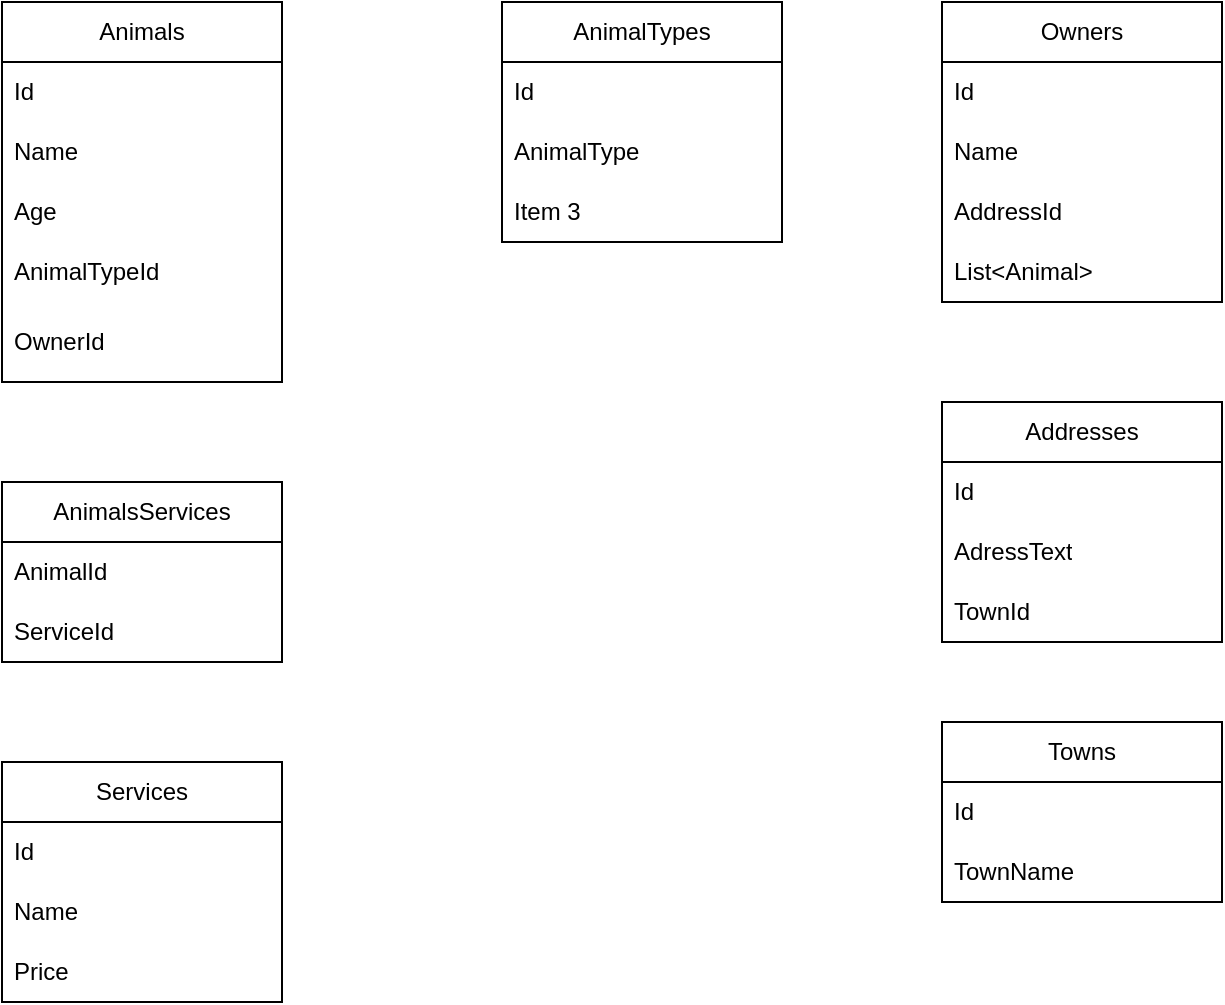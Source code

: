 <mxfile version="24.7.7">
  <diagram name="Page-1" id="dXThhDoUWvIhbplm7QQo">
    <mxGraphModel dx="1434" dy="780" grid="1" gridSize="10" guides="1" tooltips="1" connect="1" arrows="1" fold="1" page="1" pageScale="1" pageWidth="850" pageHeight="1100" math="0" shadow="0">
      <root>
        <mxCell id="0" />
        <mxCell id="1" parent="0" />
        <mxCell id="Ovhj83iRiAAWfAyoMpmy-1" value="Animals" style="swimlane;fontStyle=0;childLayout=stackLayout;horizontal=1;startSize=30;horizontalStack=0;resizeParent=1;resizeParentMax=0;resizeLast=0;collapsible=1;marginBottom=0;whiteSpace=wrap;html=1;" vertex="1" parent="1">
          <mxGeometry x="80" y="170" width="140" height="190" as="geometry">
            <mxRectangle x="120" y="130" width="80" height="30" as="alternateBounds" />
          </mxGeometry>
        </mxCell>
        <mxCell id="Ovhj83iRiAAWfAyoMpmy-2" value="Id" style="text;strokeColor=none;fillColor=none;align=left;verticalAlign=middle;spacingLeft=4;spacingRight=4;overflow=hidden;points=[[0,0.5],[1,0.5]];portConstraint=eastwest;rotatable=0;whiteSpace=wrap;html=1;" vertex="1" parent="Ovhj83iRiAAWfAyoMpmy-1">
          <mxGeometry y="30" width="140" height="30" as="geometry" />
        </mxCell>
        <mxCell id="Ovhj83iRiAAWfAyoMpmy-3" value="Name" style="text;strokeColor=none;fillColor=none;align=left;verticalAlign=middle;spacingLeft=4;spacingRight=4;overflow=hidden;points=[[0,0.5],[1,0.5]];portConstraint=eastwest;rotatable=0;whiteSpace=wrap;html=1;" vertex="1" parent="Ovhj83iRiAAWfAyoMpmy-1">
          <mxGeometry y="60" width="140" height="30" as="geometry" />
        </mxCell>
        <mxCell id="Ovhj83iRiAAWfAyoMpmy-4" value="Age" style="text;strokeColor=none;fillColor=none;align=left;verticalAlign=middle;spacingLeft=4;spacingRight=4;overflow=hidden;points=[[0,0.5],[1,0.5]];portConstraint=eastwest;rotatable=0;whiteSpace=wrap;html=1;" vertex="1" parent="Ovhj83iRiAAWfAyoMpmy-1">
          <mxGeometry y="90" width="140" height="30" as="geometry" />
        </mxCell>
        <mxCell id="Ovhj83iRiAAWfAyoMpmy-11" value="AnimalTypeId" style="text;strokeColor=none;fillColor=none;align=left;verticalAlign=middle;spacingLeft=4;spacingRight=4;overflow=hidden;points=[[0,0.5],[1,0.5]];portConstraint=eastwest;rotatable=0;whiteSpace=wrap;html=1;" vertex="1" parent="Ovhj83iRiAAWfAyoMpmy-1">
          <mxGeometry y="120" width="140" height="30" as="geometry" />
        </mxCell>
        <mxCell id="Ovhj83iRiAAWfAyoMpmy-16" value="OwnerId" style="text;strokeColor=none;fillColor=none;align=left;verticalAlign=middle;spacingLeft=4;spacingRight=4;overflow=hidden;points=[[0,0.5],[1,0.5]];portConstraint=eastwest;rotatable=0;whiteSpace=wrap;html=1;" vertex="1" parent="Ovhj83iRiAAWfAyoMpmy-1">
          <mxGeometry y="150" width="140" height="40" as="geometry" />
        </mxCell>
        <mxCell id="Ovhj83iRiAAWfAyoMpmy-7" value="AnimalTypes" style="swimlane;fontStyle=0;childLayout=stackLayout;horizontal=1;startSize=30;horizontalStack=0;resizeParent=1;resizeParentMax=0;resizeLast=0;collapsible=1;marginBottom=0;whiteSpace=wrap;html=1;" vertex="1" parent="1">
          <mxGeometry x="330" y="170" width="140" height="120" as="geometry" />
        </mxCell>
        <mxCell id="Ovhj83iRiAAWfAyoMpmy-8" value="Id&lt;span style=&quot;white-space: pre;&quot;&gt;&#x9;&lt;/span&gt;" style="text;strokeColor=none;fillColor=none;align=left;verticalAlign=middle;spacingLeft=4;spacingRight=4;overflow=hidden;points=[[0,0.5],[1,0.5]];portConstraint=eastwest;rotatable=0;whiteSpace=wrap;html=1;" vertex="1" parent="Ovhj83iRiAAWfAyoMpmy-7">
          <mxGeometry y="30" width="140" height="30" as="geometry" />
        </mxCell>
        <mxCell id="Ovhj83iRiAAWfAyoMpmy-9" value="AnimalType" style="text;strokeColor=none;fillColor=none;align=left;verticalAlign=middle;spacingLeft=4;spacingRight=4;overflow=hidden;points=[[0,0.5],[1,0.5]];portConstraint=eastwest;rotatable=0;whiteSpace=wrap;html=1;" vertex="1" parent="Ovhj83iRiAAWfAyoMpmy-7">
          <mxGeometry y="60" width="140" height="30" as="geometry" />
        </mxCell>
        <mxCell id="Ovhj83iRiAAWfAyoMpmy-10" value="Item 3" style="text;strokeColor=none;fillColor=none;align=left;verticalAlign=middle;spacingLeft=4;spacingRight=4;overflow=hidden;points=[[0,0.5],[1,0.5]];portConstraint=eastwest;rotatable=0;whiteSpace=wrap;html=1;" vertex="1" parent="Ovhj83iRiAAWfAyoMpmy-7">
          <mxGeometry y="90" width="140" height="30" as="geometry" />
        </mxCell>
        <mxCell id="Ovhj83iRiAAWfAyoMpmy-12" value="Owners" style="swimlane;fontStyle=0;childLayout=stackLayout;horizontal=1;startSize=30;horizontalStack=0;resizeParent=1;resizeParentMax=0;resizeLast=0;collapsible=1;marginBottom=0;whiteSpace=wrap;html=1;" vertex="1" parent="1">
          <mxGeometry x="550" y="170" width="140" height="150" as="geometry" />
        </mxCell>
        <mxCell id="Ovhj83iRiAAWfAyoMpmy-13" value="Id" style="text;strokeColor=none;fillColor=none;align=left;verticalAlign=middle;spacingLeft=4;spacingRight=4;overflow=hidden;points=[[0,0.5],[1,0.5]];portConstraint=eastwest;rotatable=0;whiteSpace=wrap;html=1;" vertex="1" parent="Ovhj83iRiAAWfAyoMpmy-12">
          <mxGeometry y="30" width="140" height="30" as="geometry" />
        </mxCell>
        <mxCell id="Ovhj83iRiAAWfAyoMpmy-14" value="Name" style="text;strokeColor=none;fillColor=none;align=left;verticalAlign=middle;spacingLeft=4;spacingRight=4;overflow=hidden;points=[[0,0.5],[1,0.5]];portConstraint=eastwest;rotatable=0;whiteSpace=wrap;html=1;" vertex="1" parent="Ovhj83iRiAAWfAyoMpmy-12">
          <mxGeometry y="60" width="140" height="30" as="geometry" />
        </mxCell>
        <mxCell id="Ovhj83iRiAAWfAyoMpmy-15" value="AddressId" style="text;strokeColor=none;fillColor=none;align=left;verticalAlign=middle;spacingLeft=4;spacingRight=4;overflow=hidden;points=[[0,0.5],[1,0.5]];portConstraint=eastwest;rotatable=0;whiteSpace=wrap;html=1;" vertex="1" parent="Ovhj83iRiAAWfAyoMpmy-12">
          <mxGeometry y="90" width="140" height="30" as="geometry" />
        </mxCell>
        <mxCell id="Ovhj83iRiAAWfAyoMpmy-17" value="List&amp;lt;Animal&amp;gt;" style="text;strokeColor=none;fillColor=none;align=left;verticalAlign=middle;spacingLeft=4;spacingRight=4;overflow=hidden;points=[[0,0.5],[1,0.5]];portConstraint=eastwest;rotatable=0;whiteSpace=wrap;html=1;" vertex="1" parent="Ovhj83iRiAAWfAyoMpmy-12">
          <mxGeometry y="120" width="140" height="30" as="geometry" />
        </mxCell>
        <mxCell id="Ovhj83iRiAAWfAyoMpmy-18" value="Services" style="swimlane;fontStyle=0;childLayout=stackLayout;horizontal=1;startSize=30;horizontalStack=0;resizeParent=1;resizeParentMax=0;resizeLast=0;collapsible=1;marginBottom=0;whiteSpace=wrap;html=1;" vertex="1" parent="1">
          <mxGeometry x="80" y="550" width="140" height="120" as="geometry" />
        </mxCell>
        <mxCell id="Ovhj83iRiAAWfAyoMpmy-19" value="Id" style="text;strokeColor=none;fillColor=none;align=left;verticalAlign=middle;spacingLeft=4;spacingRight=4;overflow=hidden;points=[[0,0.5],[1,0.5]];portConstraint=eastwest;rotatable=0;whiteSpace=wrap;html=1;" vertex="1" parent="Ovhj83iRiAAWfAyoMpmy-18">
          <mxGeometry y="30" width="140" height="30" as="geometry" />
        </mxCell>
        <mxCell id="Ovhj83iRiAAWfAyoMpmy-20" value="Name" style="text;strokeColor=none;fillColor=none;align=left;verticalAlign=middle;spacingLeft=4;spacingRight=4;overflow=hidden;points=[[0,0.5],[1,0.5]];portConstraint=eastwest;rotatable=0;whiteSpace=wrap;html=1;" vertex="1" parent="Ovhj83iRiAAWfAyoMpmy-18">
          <mxGeometry y="60" width="140" height="30" as="geometry" />
        </mxCell>
        <mxCell id="Ovhj83iRiAAWfAyoMpmy-21" value="Price" style="text;strokeColor=none;fillColor=none;align=left;verticalAlign=middle;spacingLeft=4;spacingRight=4;overflow=hidden;points=[[0,0.5],[1,0.5]];portConstraint=eastwest;rotatable=0;whiteSpace=wrap;html=1;" vertex="1" parent="Ovhj83iRiAAWfAyoMpmy-18">
          <mxGeometry y="90" width="140" height="30" as="geometry" />
        </mxCell>
        <mxCell id="Ovhj83iRiAAWfAyoMpmy-22" value="AnimalsServices" style="swimlane;fontStyle=0;childLayout=stackLayout;horizontal=1;startSize=30;horizontalStack=0;resizeParent=1;resizeParentMax=0;resizeLast=0;collapsible=1;marginBottom=0;whiteSpace=wrap;html=1;" vertex="1" parent="1">
          <mxGeometry x="80" y="410" width="140" height="90" as="geometry" />
        </mxCell>
        <mxCell id="Ovhj83iRiAAWfAyoMpmy-23" value="AnimalId" style="text;strokeColor=none;fillColor=none;align=left;verticalAlign=middle;spacingLeft=4;spacingRight=4;overflow=hidden;points=[[0,0.5],[1,0.5]];portConstraint=eastwest;rotatable=0;whiteSpace=wrap;html=1;" vertex="1" parent="Ovhj83iRiAAWfAyoMpmy-22">
          <mxGeometry y="30" width="140" height="30" as="geometry" />
        </mxCell>
        <mxCell id="Ovhj83iRiAAWfAyoMpmy-24" value="ServiceId" style="text;strokeColor=none;fillColor=none;align=left;verticalAlign=middle;spacingLeft=4;spacingRight=4;overflow=hidden;points=[[0,0.5],[1,0.5]];portConstraint=eastwest;rotatable=0;whiteSpace=wrap;html=1;" vertex="1" parent="Ovhj83iRiAAWfAyoMpmy-22">
          <mxGeometry y="60" width="140" height="30" as="geometry" />
        </mxCell>
        <mxCell id="Ovhj83iRiAAWfAyoMpmy-26" value="Addresses" style="swimlane;fontStyle=0;childLayout=stackLayout;horizontal=1;startSize=30;horizontalStack=0;resizeParent=1;resizeParentMax=0;resizeLast=0;collapsible=1;marginBottom=0;whiteSpace=wrap;html=1;" vertex="1" parent="1">
          <mxGeometry x="550" y="370" width="140" height="120" as="geometry" />
        </mxCell>
        <mxCell id="Ovhj83iRiAAWfAyoMpmy-27" value="Id" style="text;strokeColor=none;fillColor=none;align=left;verticalAlign=middle;spacingLeft=4;spacingRight=4;overflow=hidden;points=[[0,0.5],[1,0.5]];portConstraint=eastwest;rotatable=0;whiteSpace=wrap;html=1;" vertex="1" parent="Ovhj83iRiAAWfAyoMpmy-26">
          <mxGeometry y="30" width="140" height="30" as="geometry" />
        </mxCell>
        <mxCell id="Ovhj83iRiAAWfAyoMpmy-28" value="AdressText" style="text;strokeColor=none;fillColor=none;align=left;verticalAlign=middle;spacingLeft=4;spacingRight=4;overflow=hidden;points=[[0,0.5],[1,0.5]];portConstraint=eastwest;rotatable=0;whiteSpace=wrap;html=1;" vertex="1" parent="Ovhj83iRiAAWfAyoMpmy-26">
          <mxGeometry y="60" width="140" height="30" as="geometry" />
        </mxCell>
        <mxCell id="Ovhj83iRiAAWfAyoMpmy-29" value="TownId" style="text;strokeColor=none;fillColor=none;align=left;verticalAlign=middle;spacingLeft=4;spacingRight=4;overflow=hidden;points=[[0,0.5],[1,0.5]];portConstraint=eastwest;rotatable=0;whiteSpace=wrap;html=1;" vertex="1" parent="Ovhj83iRiAAWfAyoMpmy-26">
          <mxGeometry y="90" width="140" height="30" as="geometry" />
        </mxCell>
        <mxCell id="Ovhj83iRiAAWfAyoMpmy-30" value="Towns" style="swimlane;fontStyle=0;childLayout=stackLayout;horizontal=1;startSize=30;horizontalStack=0;resizeParent=1;resizeParentMax=0;resizeLast=0;collapsible=1;marginBottom=0;whiteSpace=wrap;html=1;" vertex="1" parent="1">
          <mxGeometry x="550" y="530" width="140" height="90" as="geometry" />
        </mxCell>
        <mxCell id="Ovhj83iRiAAWfAyoMpmy-31" value="Id" style="text;strokeColor=none;fillColor=none;align=left;verticalAlign=middle;spacingLeft=4;spacingRight=4;overflow=hidden;points=[[0,0.5],[1,0.5]];portConstraint=eastwest;rotatable=0;whiteSpace=wrap;html=1;" vertex="1" parent="Ovhj83iRiAAWfAyoMpmy-30">
          <mxGeometry y="30" width="140" height="30" as="geometry" />
        </mxCell>
        <mxCell id="Ovhj83iRiAAWfAyoMpmy-32" value="TownName" style="text;strokeColor=none;fillColor=none;align=left;verticalAlign=middle;spacingLeft=4;spacingRight=4;overflow=hidden;points=[[0,0.5],[1,0.5]];portConstraint=eastwest;rotatable=0;whiteSpace=wrap;html=1;" vertex="1" parent="Ovhj83iRiAAWfAyoMpmy-30">
          <mxGeometry y="60" width="140" height="30" as="geometry" />
        </mxCell>
      </root>
    </mxGraphModel>
  </diagram>
</mxfile>
